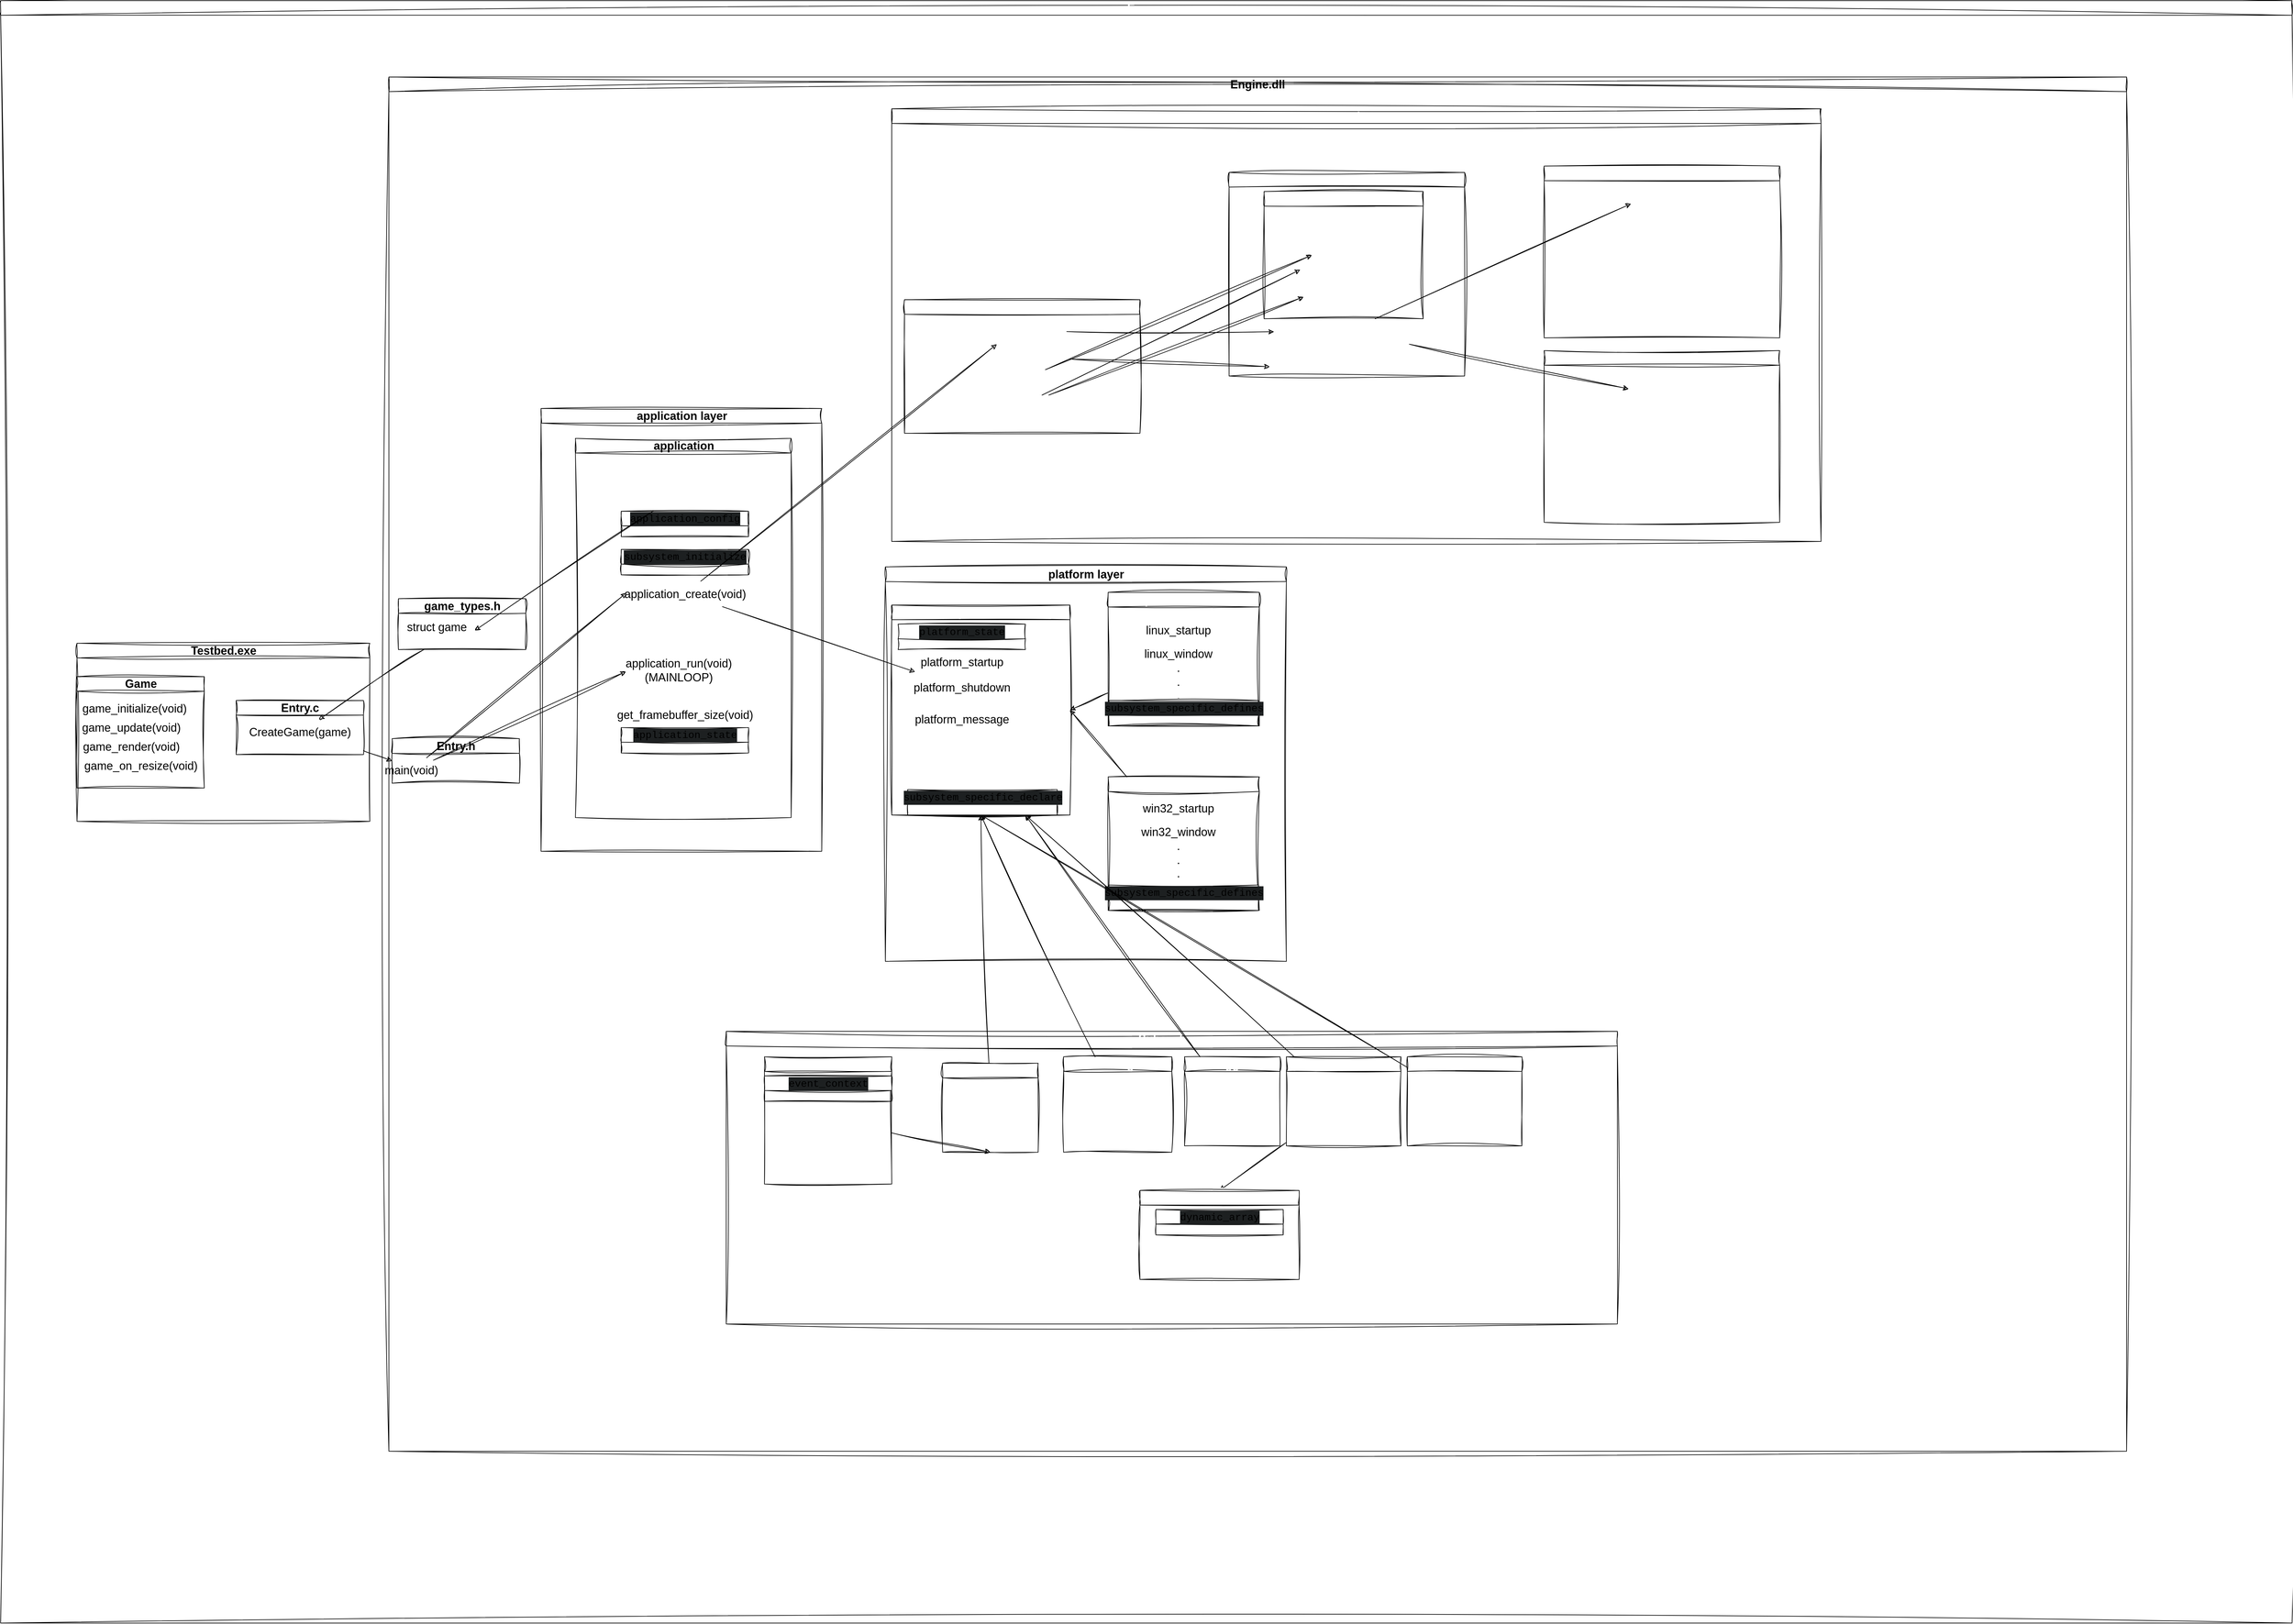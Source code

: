 <mxfile>
    <diagram id="slJMgCpvGCgUduUaEHDb" name="Page-1">
        <mxGraphModel dx="1314" dy="1752" grid="0" gridSize="10" guides="1" tooltips="1" connect="1" arrows="1" fold="1" page="0" pageScale="1" pageWidth="1920" pageHeight="1200" background="none" math="0" shadow="0">
            <root>
                <mxCell id="0"/>
                <mxCell id="1" parent="0"/>
                <mxCell id="176" value="Engine" style="swimlane;whiteSpace=wrap;html=1;shadow=0;fontSize=18;fontColor=#FFFFFF;sketch=1;curveFitting=1;jiggle=2;" vertex="1" parent="1">
                    <mxGeometry x="50" y="-970" width="3600" height="2550" as="geometry"/>
                </mxCell>
                <mxCell id="15" value="Testbed.exe" style="swimlane;html=1;fontSize=18;sketch=1;curveFitting=1;jiggle=2;" vertex="1" parent="176">
                    <mxGeometry x="120" y="1010" width="460" height="280" as="geometry"/>
                </mxCell>
                <mxCell id="10" value="Entry.c" style="swimlane;html=1;fontSize=18;sketch=1;curveFitting=1;jiggle=2;" vertex="1" parent="15">
                    <mxGeometry x="250" y="90" width="200" height="85" as="geometry"/>
                </mxCell>
                <mxCell id="17" value="CreateGame(game)" style="text;html=1;align=center;verticalAlign=middle;resizable=0;points=[];autosize=1;strokeColor=none;fillColor=none;fontSize=18;sketch=1;curveFitting=1;jiggle=2;" vertex="1" parent="10">
                    <mxGeometry x="10" y="30" width="180" height="40" as="geometry"/>
                </mxCell>
                <mxCell id="4" value="Game" style="swimlane;html=1;fontSize=18;sketch=1;curveFitting=1;jiggle=2;" vertex="1" parent="15">
                    <mxGeometry y="52.5" width="200" height="175" as="geometry"/>
                </mxCell>
                <mxCell id="6" value="game_initialize(void)" style="text;html=1;align=center;verticalAlign=middle;resizable=0;points=[];autosize=1;strokeColor=none;fillColor=none;fontSize=18;sketch=1;curveFitting=1;jiggle=2;" vertex="1" parent="4">
                    <mxGeometry x="15" y="30" width="150" height="40" as="geometry"/>
                </mxCell>
                <mxCell id="7" value="game_update(void)" style="text;html=1;align=center;verticalAlign=middle;resizable=0;points=[];autosize=1;strokeColor=none;fillColor=none;fontSize=18;sketch=1;curveFitting=1;jiggle=2;" vertex="1" parent="4">
                    <mxGeometry x="15" y="60" width="140" height="40" as="geometry"/>
                </mxCell>
                <mxCell id="8" value="game_render(void)" style="text;html=1;align=center;verticalAlign=middle;resizable=0;points=[];autosize=1;strokeColor=none;fillColor=none;fontSize=18;sketch=1;curveFitting=1;jiggle=2;" vertex="1" parent="4">
                    <mxGeometry x="15" y="90" width="140" height="40" as="geometry"/>
                </mxCell>
                <mxCell id="9" value="game_on_resize(void)" style="text;html=1;align=center;verticalAlign=middle;resizable=0;points=[];autosize=1;strokeColor=none;fillColor=none;fontSize=18;sketch=1;curveFitting=1;jiggle=2;" vertex="1" parent="4">
                    <mxGeometry x="15" y="120" width="170" height="40" as="geometry"/>
                </mxCell>
                <mxCell id="26" style="edgeStyle=none;html=1;fontSize=18;entryX=0;entryY=0.5;entryDx=0;entryDy=0;sketch=1;curveFitting=1;jiggle=2;" edge="1" parent="176" source="10" target="19">
                    <mxGeometry relative="1" as="geometry">
                        <mxPoint x="810" y="1250" as="targetPoint"/>
                    </mxGeometry>
                </mxCell>
                <mxCell id="30" style="edgeStyle=none;html=1;fontSize=18;sketch=1;curveFitting=1;jiggle=2;" edge="1" parent="176" source="28" target="17">
                    <mxGeometry relative="1" as="geometry"/>
                </mxCell>
                <mxCell id="18" value="Engine.dll" style="swimlane;whiteSpace=wrap;html=1;fontSize=18;shadow=0;sketch=1;curveFitting=1;jiggle=2;" vertex="1" parent="176">
                    <mxGeometry x="610" y="120" width="2730" height="2160" as="geometry"/>
                </mxCell>
                <mxCell id="19" value="Entry.h" style="swimlane;html=1;fontSize=18;sketch=1;curveFitting=1;jiggle=2;" vertex="1" parent="18">
                    <mxGeometry x="5" y="1040" width="200" height="70" as="geometry"/>
                </mxCell>
                <mxCell id="20" value="main(void)" style="text;html=1;align=center;verticalAlign=middle;resizable=0;points=[];autosize=1;strokeColor=none;fillColor=none;fontSize=18;sketch=1;curveFitting=1;jiggle=2;" vertex="1" parent="19">
                    <mxGeometry x="-5" y="30" width="70" height="40" as="geometry"/>
                </mxCell>
                <mxCell id="28" value="game_types.h" style="swimlane;html=1;fontSize=18;sketch=1;curveFitting=1;jiggle=2;" vertex="1" parent="18">
                    <mxGeometry x="15" y="820" width="200" height="80" as="geometry"/>
                </mxCell>
                <mxCell id="29" value="struct game" style="text;html=1;align=center;verticalAlign=middle;resizable=0;points=[];autosize=1;strokeColor=none;fillColor=none;fontSize=18;sketch=1;curveFitting=1;jiggle=2;" vertex="1" parent="28">
                    <mxGeometry y="25" width="120" height="40" as="geometry"/>
                </mxCell>
                <mxCell id="31" value="application layer" style="swimlane;html=1;fontSize=18;fillColor=default;sketch=1;curveFitting=1;jiggle=2;" vertex="1" parent="18">
                    <mxGeometry x="239" y="521" width="441" height="696" as="geometry"/>
                </mxCell>
                <mxCell id="177" value="application" style="swimlane;html=1;fontSize=18;fillColor=default;sketch=1;curveFitting=1;jiggle=2;" vertex="1" parent="31">
                    <mxGeometry x="54" y="47" width="339" height="596" as="geometry"/>
                </mxCell>
                <mxCell id="37" value="application_run(void)&lt;br&gt;(MAINLOOP)" style="text;html=1;align=center;verticalAlign=middle;resizable=0;points=[];autosize=1;strokeColor=none;fillColor=none;fontSize=18;sketch=1;curveFitting=1;jiggle=2;" vertex="1" parent="177">
                    <mxGeometry x="82" y="334.5" width="160" height="60" as="geometry"/>
                </mxCell>
                <mxCell id="36" value="application_create(void)" style="text;html=1;align=center;verticalAlign=middle;resizable=0;points=[];autosize=1;strokeColor=none;fillColor=none;fontSize=18;sketch=1;curveFitting=1;jiggle=2;" vertex="1" parent="177">
                    <mxGeometry x="82" y="224.5" width="180" height="40" as="geometry"/>
                </mxCell>
                <mxCell id="40" value="&lt;div style=&quot;background-color: rgb(29, 32, 33); font-family: Consolas, &amp;quot;Courier New&amp;quot;, monospace; font-weight: 1; font-size: 16px; line-height: 22px;&quot;&gt;application_state&lt;/div&gt;" style="swimlane;html=1;fontSize=18;sketch=1;curveFitting=1;jiggle=2;" vertex="1" parent="177">
                    <mxGeometry x="72" y="454.5" width="200" height="40" as="geometry"/>
                </mxCell>
                <mxCell id="41" value="&lt;div style=&quot;background-color: rgb(29, 32, 33); font-family: Consolas, &amp;quot;Courier New&amp;quot;, monospace; font-weight: 1; font-size: 16px; line-height: 22px;&quot;&gt;application_config&lt;/div&gt;" style="swimlane;html=1;fontSize=18;sketch=1;curveFitting=1;jiggle=2;" vertex="1" parent="177">
                    <mxGeometry x="72" y="114.5" width="200" height="40" as="geometry"/>
                </mxCell>
                <mxCell id="50" value="get_framebuffer_size(void)" style="text;html=1;align=center;verticalAlign=middle;resizable=0;points=[];autosize=1;strokeColor=none;fillColor=none;fontSize=18;sketch=1;curveFitting=1;jiggle=2;" vertex="1" parent="177">
                    <mxGeometry x="72" y="414.5" width="200" height="40" as="geometry"/>
                </mxCell>
                <mxCell id="120" value="&lt;div style=&quot;background-color: rgb(29, 32, 33); font-family: Consolas, &amp;quot;Courier New&amp;quot;, monospace; font-weight: 1; font-size: 16px; line-height: 22px;&quot;&gt;subsystem_initialize&lt;/div&gt;" style="swimlane;html=1;fontSize=18;sketch=1;curveFitting=1;jiggle=2;" vertex="1" parent="177">
                    <mxGeometry x="72" y="174.5" width="200" height="40" as="geometry"/>
                </mxCell>
                <mxCell id="42" value="platform layer" style="swimlane;html=1;fontSize=18;sketch=1;curveFitting=1;jiggle=2;" vertex="1" parent="18">
                    <mxGeometry x="780" y="770" width="630" height="620" as="geometry"/>
                </mxCell>
                <mxCell id="47" value="platform" style="swimlane;html=1;fontSize=18;fontColor=#FFFFFF;sketch=1;curveFitting=1;jiggle=2;" vertex="1" parent="42">
                    <mxGeometry x="10" y="60" width="280" height="330" as="geometry"/>
                </mxCell>
                <mxCell id="49" value="&lt;div style=&quot;background-color: rgb(29, 32, 33); font-family: Consolas, &amp;quot;Courier New&amp;quot;, monospace; font-weight: 1; font-size: 16px; line-height: 22px;&quot;&gt;platform_state&lt;/div&gt;" style="swimlane;html=1;fontSize=18;sketch=1;curveFitting=1;jiggle=2;" vertex="1" parent="47">
                    <mxGeometry x="10" y="30" width="200" height="40" as="geometry"/>
                </mxCell>
                <mxCell id="105" value="&lt;div style=&quot;background-color: rgb(29, 32, 33); font-family: Consolas, &amp;quot;Courier New&amp;quot;, monospace; font-weight: 1; font-size: 16px; line-height: 22px;&quot;&gt;subsystem_specific_declare&lt;/div&gt;" style="swimlane;html=1;fontSize=18;sketch=1;curveFitting=1;jiggle=2;" vertex="1" parent="47">
                    <mxGeometry x="25" y="290" width="235" height="40" as="geometry"/>
                </mxCell>
                <mxCell id="106" value="platform_startup" style="text;html=1;align=center;verticalAlign=middle;resizable=0;points=[];autosize=1;strokeColor=none;fillColor=none;fontSize=18;sketch=1;curveFitting=1;jiggle=2;" vertex="1" parent="47">
                    <mxGeometry x="35" y="70" width="150" height="40" as="geometry"/>
                </mxCell>
                <mxCell id="107" value="platform_shutdown" style="text;html=1;align=center;verticalAlign=middle;resizable=0;points=[];autosize=1;strokeColor=none;fillColor=none;fontSize=18;sketch=1;curveFitting=1;jiggle=2;" vertex="1" parent="47">
                    <mxGeometry x="25" y="110" width="170" height="40" as="geometry"/>
                </mxCell>
                <mxCell id="108" value="platform_message" style="text;html=1;align=center;verticalAlign=middle;resizable=0;points=[];autosize=1;strokeColor=none;fillColor=none;fontSize=18;sketch=1;curveFitting=1;jiggle=2;" vertex="1" parent="47">
                    <mxGeometry x="25" y="160" width="170" height="40" as="geometry"/>
                </mxCell>
                <mxCell id="88" style="edgeStyle=none;html=1;entryX=1;entryY=0.5;entryDx=0;entryDy=0;fontSize=18;fontColor=#FFFFFF;sketch=1;curveFitting=1;jiggle=2;" edge="1" parent="42" source="84" target="47">
                    <mxGeometry relative="1" as="geometry"/>
                </mxCell>
                <mxCell id="84" value="platform_win32" style="swimlane;html=1;fontSize=18;fontColor=#FFFFFF;sketch=1;curveFitting=1;jiggle=2;" vertex="1" parent="42">
                    <mxGeometry x="350" y="330" width="237.5" height="210" as="geometry"/>
                </mxCell>
                <mxCell id="113" value="win32_startup" style="text;html=1;align=center;verticalAlign=middle;resizable=0;points=[];autosize=1;strokeColor=none;fillColor=none;fontSize=18;sketch=1;curveFitting=1;jiggle=2;" vertex="1" parent="84">
                    <mxGeometry x="40" y="30" width="140" height="40" as="geometry"/>
                </mxCell>
                <mxCell id="114" value="win32_window&lt;br&gt;.&lt;br&gt;.&lt;br&gt;." style="text;html=1;align=center;verticalAlign=middle;resizable=0;points=[];autosize=1;strokeColor=none;fillColor=none;fontSize=18;sketch=1;curveFitting=1;jiggle=2;" vertex="1" parent="84">
                    <mxGeometry x="40" y="70" width="140" height="100" as="geometry"/>
                </mxCell>
                <mxCell id="117" value="&lt;div style=&quot;background-color: rgb(29, 32, 33); font-family: Consolas, &amp;quot;Courier New&amp;quot;, monospace; font-weight: 1; font-size: 16px; line-height: 22px;&quot;&gt;subsystem_specific_defines&lt;/div&gt;" style="swimlane;html=1;fontSize=18;sketch=1;curveFitting=1;jiggle=2;" vertex="1" parent="84">
                    <mxGeometry x="1.25" y="170" width="235" height="40" as="geometry"/>
                </mxCell>
                <mxCell id="89" style="edgeStyle=none;html=1;entryX=1;entryY=0.5;entryDx=0;entryDy=0;fontSize=18;fontColor=#FFFFFF;sketch=1;curveFitting=1;jiggle=2;" edge="1" parent="42" source="86" target="47">
                    <mxGeometry relative="1" as="geometry"/>
                </mxCell>
                <mxCell id="86" value="platform_linux" style="swimlane;html=1;fontSize=18;fontColor=#FFFFFF;sketch=1;curveFitting=1;jiggle=2;" vertex="1" parent="42">
                    <mxGeometry x="350" y="40" width="237.5" height="210" as="geometry"/>
                </mxCell>
                <mxCell id="115" value="linux_startup" style="text;html=1;align=center;verticalAlign=middle;resizable=0;points=[];autosize=1;strokeColor=none;fillColor=none;fontSize=18;sketch=1;curveFitting=1;jiggle=2;" vertex="1" parent="86">
                    <mxGeometry x="45" y="40" width="130" height="40" as="geometry"/>
                </mxCell>
                <mxCell id="116" value="linux_window&lt;br&gt;.&lt;br&gt;.&lt;br&gt;." style="text;html=1;align=center;verticalAlign=middle;resizable=0;points=[];autosize=1;strokeColor=none;fillColor=none;fontSize=18;sketch=1;curveFitting=1;jiggle=2;" vertex="1" parent="86">
                    <mxGeometry x="45" y="80" width="130" height="100" as="geometry"/>
                </mxCell>
                <mxCell id="119" value="&lt;div style=&quot;background-color: rgb(29, 32, 33); font-family: Consolas, &amp;quot;Courier New&amp;quot;, monospace; font-weight: 1; font-size: 16px; line-height: 22px;&quot;&gt;subsystem_specific_defines&lt;/div&gt;" style="swimlane;html=1;fontSize=18;sketch=1;curveFitting=1;jiggle=2;" vertex="1" parent="86">
                    <mxGeometry x="1.25" y="170" width="235" height="40" as="geometry"/>
                </mxCell>
                <mxCell id="125" value="Renderer" style="swimlane;html=1;fontSize=18;fontColor=#FFFFFF;sketch=1;curveFitting=1;jiggle=2;" vertex="1" parent="18">
                    <mxGeometry x="790" y="50" width="1460" height="680" as="geometry"/>
                </mxCell>
                <mxCell id="127" value="renderer_frontend" style="swimlane;html=1;fontSize=18;fontColor=#FFFFFF;startSize=23;sketch=1;curveFitting=1;jiggle=2;" vertex="1" parent="125">
                    <mxGeometry x="20" y="300" width="370" height="210" as="geometry"/>
                </mxCell>
                <mxCell id="165" value="renderer_initialize" style="text;html=1;align=center;verticalAlign=middle;resizable=0;points=[];autosize=1;strokeColor=none;fillColor=none;fontSize=18;fontColor=#FFFFFF;sketch=1;curveFitting=1;jiggle=2;" vertex="1" parent="127">
                    <mxGeometry x="85" y="30" width="170" height="40" as="geometry"/>
                </mxCell>
                <mxCell id="166" value="renderer_shutdown" style="text;html=1;align=center;verticalAlign=middle;resizable=0;points=[];autosize=1;strokeColor=none;fillColor=none;fontSize=18;fontColor=#FFFFFF;sketch=1;curveFitting=1;jiggle=2;" vertex="1" parent="127">
                    <mxGeometry x="80" y="70" width="180" height="40" as="geometry"/>
                </mxCell>
                <mxCell id="167" value="renderer_resize" style="text;html=1;align=center;verticalAlign=middle;resizable=0;points=[];autosize=1;strokeColor=none;fillColor=none;fontSize=18;fontColor=#FFFFFF;sketch=1;curveFitting=1;jiggle=2;" vertex="1" parent="127">
                    <mxGeometry x="100" y="110" width="150" height="40" as="geometry"/>
                </mxCell>
                <mxCell id="168" value="renderer_draw_frame" style="text;html=1;align=center;verticalAlign=middle;resizable=0;points=[];autosize=1;strokeColor=none;fillColor=none;fontSize=18;fontColor=#FFFFFF;sketch=1;curveFitting=1;jiggle=2;" vertex="1" parent="127">
                    <mxGeometry x="75" y="150" width="200" height="40" as="geometry"/>
                </mxCell>
                <mxCell id="126" value="renderer_backend" style="swimlane;html=1;fontSize=18;fontColor=#FFFFFF;startSize=23;sketch=1;curveFitting=1;jiggle=2;" vertex="1" parent="125">
                    <mxGeometry x="530" y="100" width="370" height="320" as="geometry"/>
                </mxCell>
                <mxCell id="129" value="renderer_backend_destroy" style="text;html=1;align=center;verticalAlign=middle;resizable=0;points=[];autosize=1;strokeColor=none;fillColor=none;fontSize=18;fontColor=#FFFFFF;sketch=1;curveFitting=1;jiggle=2;" vertex="1" parent="126">
                    <mxGeometry x="65" y="280" width="240" height="40" as="geometry"/>
                </mxCell>
                <mxCell id="128" value="renderer_backend_create" style="text;html=1;align=center;verticalAlign=middle;resizable=0;points=[];autosize=1;strokeColor=none;fillColor=none;fontSize=18;fontColor=#FFFFFF;sketch=1;curveFitting=1;jiggle=2;" vertex="1" parent="126">
                    <mxGeometry x="70" y="230" width="230" height="40" as="geometry"/>
                </mxCell>
                <mxCell id="130" value="renderer_backend" style="swimlane;html=1;fontSize=18;fontColor=#FFFFFF;sketch=1;curveFitting=1;jiggle=2;" vertex="1" parent="126">
                    <mxGeometry x="55" y="30" width="250" height="200" as="geometry"/>
                </mxCell>
                <mxCell id="132" value="initialize" style="text;html=1;align=center;verticalAlign=middle;resizable=0;points=[];autosize=1;strokeColor=none;fillColor=none;fontSize=18;fontColor=#FFFFFF;sketch=1;curveFitting=1;jiggle=2;" vertex="1" parent="130">
                    <mxGeometry x="70" y="20" width="90" height="40" as="geometry"/>
                </mxCell>
                <mxCell id="133" value="shutdown" style="text;html=1;align=center;verticalAlign=middle;resizable=0;points=[];autosize=1;strokeColor=none;fillColor=none;fontSize=18;fontColor=#FFFFFF;sketch=1;curveFitting=1;jiggle=2;" vertex="1" parent="130">
                    <mxGeometry x="65" y="50" width="100" height="40" as="geometry"/>
                </mxCell>
                <mxCell id="134" value="resize" style="text;html=1;align=center;verticalAlign=middle;resizable=0;points=[];autosize=1;strokeColor=none;fillColor=none;fontSize=18;fontColor=#FFFFFF;sketch=1;curveFitting=1;jiggle=2;" vertex="1" parent="130">
                    <mxGeometry x="80" y="80" width="70" height="40" as="geometry"/>
                </mxCell>
                <mxCell id="135" value="begin_frame" style="text;html=1;align=center;verticalAlign=middle;resizable=0;points=[];autosize=1;strokeColor=none;fillColor=none;fontSize=18;fontColor=#FFFFFF;sketch=1;curveFitting=1;jiggle=2;" vertex="1" parent="130">
                    <mxGeometry x="55" y="110" width="120" height="40" as="geometry"/>
                </mxCell>
                <mxCell id="141" value="end_frame" style="text;html=1;align=center;verticalAlign=middle;resizable=0;points=[];autosize=1;strokeColor=none;fillColor=none;fontSize=18;fontColor=#FFFFFF;sketch=1;curveFitting=1;jiggle=2;" vertex="1" parent="130">
                    <mxGeometry x="60" y="150" width="110" height="40" as="geometry"/>
                </mxCell>
                <mxCell id="142" value="vulkan_backend" style="swimlane;html=1;fontSize=18;fontColor=#FFFFFF;startSize=23;sketch=1;curveFitting=1;jiggle=2;" vertex="1" parent="125">
                    <mxGeometry x="1025" y="90" width="370" height="270" as="geometry"/>
                </mxCell>
                <mxCell id="146" value="initialize" style="text;html=1;align=center;verticalAlign=middle;resizable=0;points=[];autosize=1;strokeColor=none;fillColor=none;fontSize=18;fontColor=#FFFFFF;sketch=1;curveFitting=1;jiggle=2;" vertex="1" parent="142">
                    <mxGeometry x="135" y="40" width="90" height="40" as="geometry"/>
                </mxCell>
                <mxCell id="147" value="shutdown" style="text;html=1;align=center;verticalAlign=middle;resizable=0;points=[];autosize=1;strokeColor=none;fillColor=none;fontSize=18;fontColor=#FFFFFF;sketch=1;curveFitting=1;jiggle=2;" vertex="1" parent="142">
                    <mxGeometry x="130" y="80" width="100" height="40" as="geometry"/>
                </mxCell>
                <mxCell id="148" value="resize" style="text;html=1;align=center;verticalAlign=middle;resizable=0;points=[];autosize=1;strokeColor=none;fillColor=none;fontSize=18;fontColor=#FFFFFF;sketch=1;curveFitting=1;jiggle=2;" vertex="1" parent="142">
                    <mxGeometry x="145" y="120" width="70" height="40" as="geometry"/>
                </mxCell>
                <mxCell id="149" value="begin_frame" style="text;html=1;align=center;verticalAlign=middle;resizable=0;points=[];autosize=1;strokeColor=none;fillColor=none;fontSize=18;fontColor=#FFFFFF;sketch=1;curveFitting=1;jiggle=2;" vertex="1" parent="142">
                    <mxGeometry x="120" y="160" width="120" height="40" as="geometry"/>
                </mxCell>
                <mxCell id="150" value="end_frame" style="text;html=1;align=center;verticalAlign=middle;resizable=0;points=[];autosize=1;strokeColor=none;fillColor=none;fontSize=18;fontColor=#FFFFFF;sketch=1;curveFitting=1;jiggle=2;" vertex="1" parent="142">
                    <mxGeometry x="130" y="210" width="110" height="40" as="geometry"/>
                </mxCell>
                <mxCell id="151" style="edgeStyle=none;html=1;entryX=0.016;entryY=0.483;entryDx=0;entryDy=0;entryPerimeter=0;fontSize=18;fontColor=#FFFFFF;sketch=1;curveFitting=1;jiggle=2;" edge="1" parent="125" source="128" target="146">
                    <mxGeometry relative="1" as="geometry"/>
                </mxCell>
                <mxCell id="152" value="dx12_backend" style="swimlane;html=1;fontSize=18;fontColor=#FFFFFF;startSize=23;sketch=1;curveFitting=1;jiggle=2;" vertex="1" parent="125">
                    <mxGeometry x="1025" y="380" width="370" height="270" as="geometry"/>
                </mxCell>
                <mxCell id="153" value="initialize" style="text;html=1;align=center;verticalAlign=middle;resizable=0;points=[];autosize=1;strokeColor=none;fillColor=none;fontSize=18;fontColor=#FFFFFF;sketch=1;curveFitting=1;jiggle=2;" vertex="1" parent="152">
                    <mxGeometry x="135" y="40" width="90" height="40" as="geometry"/>
                </mxCell>
                <mxCell id="154" value="shutdown" style="text;html=1;align=center;verticalAlign=middle;resizable=0;points=[];autosize=1;strokeColor=none;fillColor=none;fontSize=18;fontColor=#FFFFFF;sketch=1;curveFitting=1;jiggle=2;" vertex="1" parent="152">
                    <mxGeometry x="130" y="80" width="100" height="40" as="geometry"/>
                </mxCell>
                <mxCell id="155" value="resize" style="text;html=1;align=center;verticalAlign=middle;resizable=0;points=[];autosize=1;strokeColor=none;fillColor=none;fontSize=18;fontColor=#FFFFFF;sketch=1;curveFitting=1;jiggle=2;" vertex="1" parent="152">
                    <mxGeometry x="145" y="120" width="70" height="40" as="geometry"/>
                </mxCell>
                <mxCell id="156" value="begin_frame" style="text;html=1;align=center;verticalAlign=middle;resizable=0;points=[];autosize=1;strokeColor=none;fillColor=none;fontSize=18;fontColor=#FFFFFF;sketch=1;curveFitting=1;jiggle=2;" vertex="1" parent="152">
                    <mxGeometry x="120" y="160" width="120" height="40" as="geometry"/>
                </mxCell>
                <mxCell id="157" value="end_frame" style="text;html=1;align=center;verticalAlign=middle;resizable=0;points=[];autosize=1;strokeColor=none;fillColor=none;fontSize=18;fontColor=#FFFFFF;sketch=1;curveFitting=1;jiggle=2;" vertex="1" parent="152">
                    <mxGeometry x="130" y="210" width="110" height="40" as="geometry"/>
                </mxCell>
                <mxCell id="164" style="edgeStyle=none;html=1;entryX=-0.025;entryY=0.504;entryDx=0;entryDy=0;entryPerimeter=0;fontSize=18;fontColor=#FFFFFF;sketch=1;curveFitting=1;jiggle=2;" edge="1" parent="125" source="128" target="153">
                    <mxGeometry relative="1" as="geometry"/>
                </mxCell>
                <mxCell id="169" style="edgeStyle=none;html=1;entryX=0.003;entryY=0.511;entryDx=0;entryDy=0;entryPerimeter=0;fontSize=18;fontColor=#FFFFFF;sketch=1;curveFitting=1;jiggle=2;" edge="1" parent="125" source="165" target="128">
                    <mxGeometry relative="1" as="geometry"/>
                </mxCell>
                <mxCell id="170" style="edgeStyle=none;html=1;entryX=-0.005;entryY=0.633;entryDx=0;entryDy=0;entryPerimeter=0;fontSize=18;fontColor=#FFFFFF;sketch=1;curveFitting=1;jiggle=2;" edge="1" parent="125" source="166" target="129">
                    <mxGeometry relative="1" as="geometry"/>
                </mxCell>
                <mxCell id="171" style="edgeStyle=none;html=1;entryX=-0.071;entryY=0.5;entryDx=0;entryDy=0;entryPerimeter=0;fontSize=18;fontColor=#FFFFFF;sketch=1;curveFitting=1;jiggle=2;" edge="1" parent="125" source="167" target="134">
                    <mxGeometry relative="1" as="geometry"/>
                </mxCell>
                <mxCell id="172" style="edgeStyle=none;html=1;entryX=0.016;entryY=0.319;entryDx=0;entryDy=0;entryPerimeter=0;fontSize=18;fontColor=#FFFFFF;sketch=1;curveFitting=1;jiggle=2;" edge="1" parent="125" source="168" target="135">
                    <mxGeometry relative="1" as="geometry"/>
                </mxCell>
                <mxCell id="173" style="edgeStyle=none;html=1;entryX=0.018;entryY=0.39;entryDx=0;entryDy=0;entryPerimeter=0;fontSize=18;fontColor=#FFFFFF;sketch=1;curveFitting=1;jiggle=2;" edge="1" parent="125" source="168" target="141">
                    <mxGeometry relative="1" as="geometry"/>
                </mxCell>
                <mxCell id="51" value="Subsystems" style="swimlane;html=1;fontSize=18;fontColor=#FFFFFF;sketch=1;curveFitting=1;jiggle=2;" vertex="1" parent="18">
                    <mxGeometry x="530" y="1500" width="1400" height="460" as="geometry"/>
                </mxCell>
                <mxCell id="53" value="clock" style="swimlane;html=1;fontSize=18;fontColor=#FFFFFF;sketch=1;curveFitting=1;jiggle=2;" vertex="1" parent="51">
                    <mxGeometry x="1070" y="40" width="180" height="140" as="geometry"/>
                </mxCell>
                <mxCell id="54" value="clock_update" style="text;html=1;align=center;verticalAlign=middle;resizable=0;points=[];autosize=1;strokeColor=none;fillColor=none;fontSize=18;fontColor=#FFFFFF;sketch=1;curveFitting=1;jiggle=2;" vertex="1" parent="53">
                    <mxGeometry x="30" y="30" width="130" height="40" as="geometry"/>
                </mxCell>
                <mxCell id="55" value="clock_start" style="text;html=1;align=center;verticalAlign=middle;resizable=0;points=[];autosize=1;strokeColor=none;fillColor=none;fontSize=18;fontColor=#FFFFFF;sketch=1;curveFitting=1;jiggle=2;" vertex="1" parent="53">
                    <mxGeometry x="40" y="60" width="110" height="40" as="geometry"/>
                </mxCell>
                <mxCell id="56" value="clock_stop" style="text;html=1;align=center;verticalAlign=middle;resizable=0;points=[];autosize=1;strokeColor=none;fillColor=none;fontSize=18;fontColor=#FFFFFF;sketch=1;curveFitting=1;jiggle=2;" vertex="1" parent="53">
                    <mxGeometry x="40" y="90" width="110" height="40" as="geometry"/>
                </mxCell>
                <mxCell id="124" style="edgeStyle=none;html=1;entryX=0.5;entryY=1;entryDx=0;entryDy=0;fontSize=18;fontColor=#FFFFFF;sketch=1;curveFitting=1;jiggle=2;" edge="1" parent="51" source="59" target="65">
                    <mxGeometry relative="1" as="geometry"/>
                </mxCell>
                <mxCell id="59" value="event" style="swimlane;html=1;fontSize=18;fontColor=#FFFFFF;sketch=1;curveFitting=1;jiggle=2;" vertex="1" parent="51">
                    <mxGeometry x="60" y="40" width="200" height="200" as="geometry"/>
                </mxCell>
                <mxCell id="60" value="event_initialize" style="text;html=1;align=center;verticalAlign=middle;resizable=0;points=[];autosize=1;strokeColor=none;fillColor=none;fontSize=18;fontColor=#FFFFFF;sketch=1;curveFitting=1;jiggle=2;" vertex="1" parent="59">
                    <mxGeometry x="30" y="70" width="140" height="40" as="geometry"/>
                </mxCell>
                <mxCell id="61" value="event_shutdown" style="text;html=1;align=center;verticalAlign=middle;resizable=0;points=[];autosize=1;strokeColor=none;fillColor=none;fontSize=18;fontColor=#FFFFFF;sketch=1;curveFitting=1;jiggle=2;" vertex="1" parent="59">
                    <mxGeometry x="25" y="100" width="150" height="40" as="geometry"/>
                </mxCell>
                <mxCell id="62" value="event_register" style="text;html=1;align=center;verticalAlign=middle;resizable=0;points=[];autosize=1;strokeColor=none;fillColor=none;fontSize=18;fontColor=#FFFFFF;sketch=1;curveFitting=1;jiggle=2;" vertex="1" parent="59">
                    <mxGeometry x="30" y="130" width="140" height="40" as="geometry"/>
                </mxCell>
                <mxCell id="63" value="&lt;div style=&quot;background-color: rgb(29, 32, 33); font-family: Consolas, &amp;quot;Courier New&amp;quot;, monospace; font-weight: 1; font-size: 16px; line-height: 22px;&quot;&gt;event_context&lt;/div&gt;" style="swimlane;html=1;fontSize=18;sketch=1;curveFitting=1;jiggle=2;" vertex="1" parent="59">
                    <mxGeometry y="30" width="200" height="40" as="geometry"/>
                </mxCell>
                <mxCell id="64" value="event_unregister" style="text;html=1;align=center;verticalAlign=middle;resizable=0;points=[];autosize=1;strokeColor=none;fillColor=none;fontSize=18;fontColor=#FFFFFF;sketch=1;curveFitting=1;jiggle=2;" vertex="1" parent="59">
                    <mxGeometry x="20" y="160" width="160" height="40" as="geometry"/>
                </mxCell>
                <mxCell id="69" value="logger" style="swimlane;html=1;fontSize=18;fontColor=#FFFFFF;sketch=1;curveFitting=1;jiggle=2;" vertex="1" parent="51">
                    <mxGeometry x="720" y="40" width="150" height="140" as="geometry"/>
                </mxCell>
                <mxCell id="70" value="fatal" style="text;html=1;align=center;verticalAlign=middle;resizable=0;points=[];autosize=1;strokeColor=none;fillColor=none;fontSize=18;fontColor=#FFFFFF;sketch=1;curveFitting=1;jiggle=2;" vertex="1" parent="69">
                    <mxGeometry x="5" y="20" width="60" height="40" as="geometry"/>
                </mxCell>
                <mxCell id="71" value="error" style="text;html=1;align=center;verticalAlign=middle;resizable=0;points=[];autosize=1;strokeColor=none;fillColor=none;fontSize=18;fontColor=#FFFFFF;sketch=1;curveFitting=1;jiggle=2;" vertex="1" parent="69">
                    <mxGeometry x="5" y="100" width="60" height="40" as="geometry"/>
                </mxCell>
                <mxCell id="72" value="warn" style="text;html=1;align=center;verticalAlign=middle;resizable=0;points=[];autosize=1;strokeColor=none;fillColor=none;fontSize=18;fontColor=#FFFFFF;sketch=1;curveFitting=1;jiggle=2;" vertex="1" parent="69">
                    <mxGeometry x="5" y="60" width="60" height="40" as="geometry"/>
                </mxCell>
                <mxCell id="73" value="debug" style="text;html=1;align=center;verticalAlign=middle;resizable=0;points=[];autosize=1;strokeColor=none;fillColor=none;fontSize=18;fontColor=#FFFFFF;sketch=1;curveFitting=1;jiggle=2;" vertex="1" parent="69">
                    <mxGeometry x="65" y="20" width="70" height="40" as="geometry"/>
                </mxCell>
                <mxCell id="74" value="info" style="text;html=1;align=center;verticalAlign=middle;resizable=0;points=[];autosize=1;strokeColor=none;fillColor=none;fontSize=18;fontColor=#FFFFFF;sketch=1;curveFitting=1;jiggle=2;" vertex="1" parent="69">
                    <mxGeometry x="75" y="60" width="50" height="40" as="geometry"/>
                </mxCell>
                <mxCell id="75" value="trace" style="text;html=1;align=center;verticalAlign=middle;resizable=0;points=[];autosize=1;strokeColor=none;fillColor=none;fontSize=18;fontColor=#FFFFFF;sketch=1;curveFitting=1;jiggle=2;" vertex="1" parent="69">
                    <mxGeometry x="70" y="100" width="60" height="40" as="geometry"/>
                </mxCell>
                <mxCell id="123" style="edgeStyle=none;html=1;entryX=0.5;entryY=0;entryDx=0;entryDy=0;fontSize=18;fontColor=#FFFFFF;sketch=1;curveFitting=1;jiggle=2;" edge="1" parent="51" source="76" target="121">
                    <mxGeometry relative="1" as="geometry"/>
                </mxCell>
                <mxCell id="76" value="memory" style="swimlane;html=1;fontSize=18;fontColor=#FFFFFF;sketch=1;curveFitting=1;jiggle=2;" vertex="1" parent="51">
                    <mxGeometry x="880" y="40" width="180" height="140" as="geometry"/>
                </mxCell>
                <mxCell id="80" value="string" style="swimlane;html=1;fontSize=18;fontColor=#FFFFFF;sketch=1;curveFitting=1;jiggle=2;" vertex="1" parent="51">
                    <mxGeometry x="530" y="40" width="170" height="150" as="geometry"/>
                </mxCell>
                <mxCell id="121" value="custom_data_structure" style="swimlane;html=1;fontSize=18;fontColor=#FFFFFF;sketch=1;curveFitting=1;jiggle=2;" vertex="1" parent="51">
                    <mxGeometry x="650" y="250" width="250" height="140" as="geometry"/>
                </mxCell>
                <mxCell id="122" value="&lt;div style=&quot;background-color: rgb(29, 32, 33); font-family: Consolas, &amp;quot;Courier New&amp;quot;, monospace; font-weight: 1; font-size: 16px; line-height: 22px;&quot;&gt;dynamic_array&lt;/div&gt;" style="swimlane;html=1;fontSize=18;sketch=1;curveFitting=1;jiggle=2;" vertex="1" parent="121">
                    <mxGeometry x="25" y="30" width="200" height="40" as="geometry"/>
                </mxCell>
                <mxCell id="65" value="input" style="swimlane;html=1;fontSize=18;fontColor=#FFFFFF;sketch=1;curveFitting=1;jiggle=2;" vertex="1" parent="51">
                    <mxGeometry x="340" y="50" width="150" height="140" as="geometry"/>
                </mxCell>
                <mxCell id="66" value="key" style="text;html=1;align=center;verticalAlign=middle;resizable=0;points=[];autosize=1;strokeColor=none;fillColor=none;fontSize=18;fontColor=#FFFFFF;sketch=1;curveFitting=1;jiggle=2;" vertex="1" parent="65">
                    <mxGeometry x="50" y="30" width="50" height="40" as="geometry"/>
                </mxCell>
                <mxCell id="67" value="mouse" style="text;html=1;align=center;verticalAlign=middle;resizable=0;points=[];autosize=1;strokeColor=none;fillColor=none;fontSize=18;fontColor=#FFFFFF;sketch=1;curveFitting=1;jiggle=2;" vertex="1" parent="65">
                    <mxGeometry x="35" y="60" width="80" height="40" as="geometry"/>
                </mxCell>
                <mxCell id="68" value="key_binding" style="text;html=1;align=center;verticalAlign=middle;resizable=0;points=[];autosize=1;strokeColor=none;fillColor=none;fontSize=18;fontColor=#FFFFFF;sketch=1;curveFitting=1;jiggle=2;" vertex="1" parent="65">
                    <mxGeometry x="15" y="90" width="120" height="40" as="geometry"/>
                </mxCell>
                <mxCell id="104" style="edgeStyle=none;html=1;entryX=0.5;entryY=1;entryDx=0;entryDy=0;fontSize=18;fontColor=#FFFFFF;sketch=1;curveFitting=1;jiggle=2;" edge="1" parent="18" source="53" target="47">
                    <mxGeometry relative="1" as="geometry"/>
                </mxCell>
                <mxCell id="102" style="edgeStyle=none;html=1;entryX=0.75;entryY=1;entryDx=0;entryDy=0;fontSize=18;fontColor=#FFFFFF;sketch=1;curveFitting=1;jiggle=2;" edge="1" parent="18" source="69" target="47">
                    <mxGeometry relative="1" as="geometry"/>
                </mxCell>
                <mxCell id="103" style="edgeStyle=none;html=1;fontSize=18;fontColor=#FFFFFF;entryX=0.75;entryY=1;entryDx=0;entryDy=0;sketch=1;curveFitting=1;jiggle=2;" edge="1" parent="18" source="76" target="47">
                    <mxGeometry relative="1" as="geometry">
                        <mxPoint x="1980" y="1310" as="targetPoint"/>
                    </mxGeometry>
                </mxCell>
                <mxCell id="100" style="edgeStyle=none;html=1;entryX=0.5;entryY=1;entryDx=0;entryDy=0;fontSize=18;fontColor=#FFFFFF;sketch=1;curveFitting=1;jiggle=2;" edge="1" parent="18" source="80" target="47">
                    <mxGeometry relative="1" as="geometry"/>
                </mxCell>
                <mxCell id="101" style="edgeStyle=none;html=1;fontSize=18;fontColor=#FFFFFF;entryX=0.5;entryY=1;entryDx=0;entryDy=0;sketch=1;curveFitting=1;jiggle=2;" edge="1" parent="18" source="65" target="47">
                    <mxGeometry relative="1" as="geometry">
                        <mxPoint x="1920" y="1310" as="targetPoint"/>
                    </mxGeometry>
                </mxCell>
                <mxCell id="111" style="edgeStyle=none;html=1;fontSize=18;fontColor=#FFFFFF;entryX=-0.017;entryY=0.535;entryDx=0;entryDy=0;entryPerimeter=0;sketch=1;curveFitting=1;jiggle=2;" edge="1" parent="18" source="20" target="37">
                    <mxGeometry relative="1" as="geometry">
                        <mxPoint x="320" y="270" as="targetPoint"/>
                    </mxGeometry>
                </mxCell>
                <mxCell id="110" style="edgeStyle=none;html=1;entryX=-0.011;entryY=0.463;entryDx=0;entryDy=0;entryPerimeter=0;fontSize=18;fontColor=#FFFFFF;sketch=1;curveFitting=1;jiggle=2;" edge="1" parent="18" source="20" target="36">
                    <mxGeometry relative="1" as="geometry"/>
                </mxCell>
                <mxCell id="174" style="edgeStyle=none;html=1;fontSize=18;fontColor=#FFFFFF;sketch=1;curveFitting=1;jiggle=2;" edge="1" parent="18" source="36" target="165">
                    <mxGeometry relative="1" as="geometry"/>
                </mxCell>
                <mxCell id="33" style="edgeStyle=none;html=1;entryX=1;entryY=0.625;entryDx=0;entryDy=0;entryPerimeter=0;fontSize=18;exitX=0.25;exitY=0;exitDx=0;exitDy=0;sketch=1;curveFitting=1;jiggle=2;" edge="1" parent="18" source="41" target="29">
                    <mxGeometry relative="1" as="geometry">
                        <mxPoint x="330" y="170" as="sourcePoint"/>
                    </mxGeometry>
                </mxCell>
                <mxCell id="179" style="edgeStyle=none;sketch=1;hachureGap=4;jiggle=2;curveFitting=1;html=1;entryX=0.011;entryY=0.876;entryDx=0;entryDy=0;entryPerimeter=0;fontFamily=Architects Daughter;fontSource=https%3A%2F%2Ffonts.googleapis.com%2Fcss%3Ffamily%3DArchitects%2BDaughter;fontSize=16;" edge="1" parent="18" source="36" target="106">
                    <mxGeometry relative="1" as="geometry"/>
                </mxCell>
            </root>
        </mxGraphModel>
    </diagram>
</mxfile>